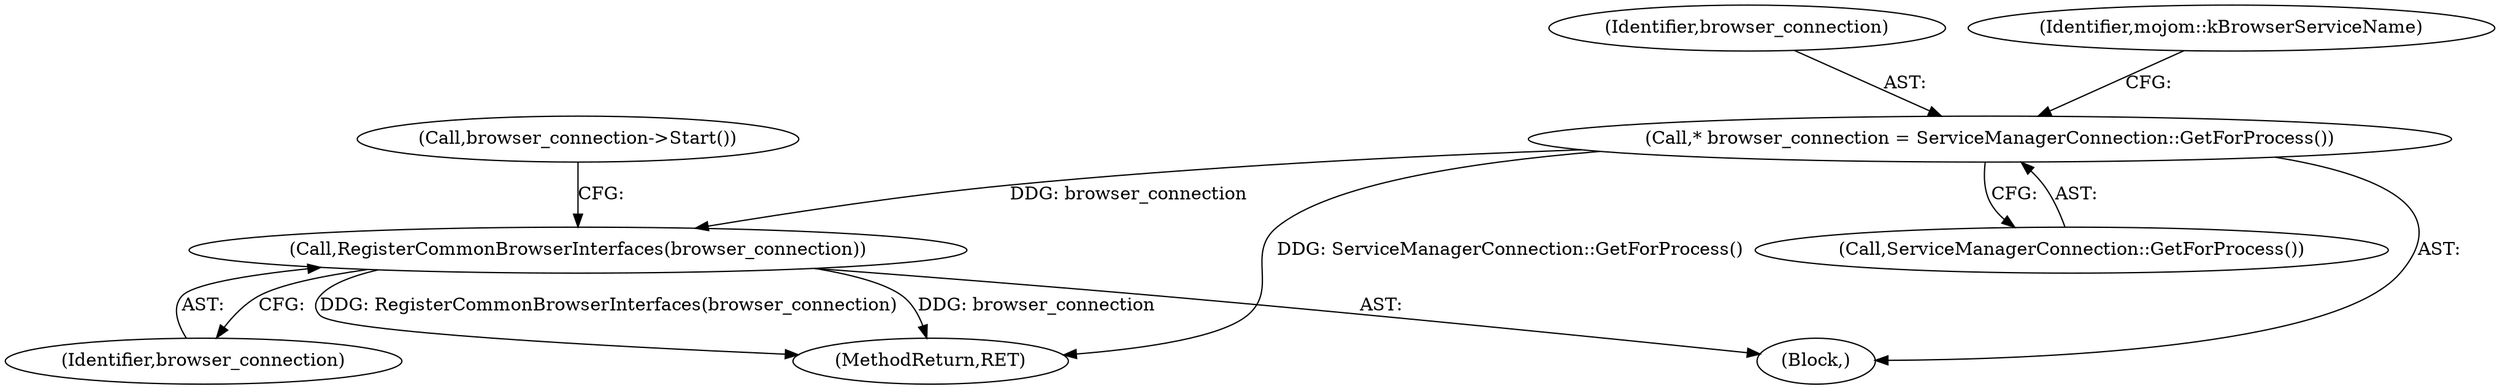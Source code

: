 digraph "0_Chrome_bc1f34b9be509f1404f0bb1ba1947614d5f0bcd1_3@API" {
"1000185" [label="(Call,* browser_connection = ServiceManagerConnection::GetForProcess())"];
"1000323" [label="(Call,RegisterCommonBrowserInterfaces(browser_connection))"];
"1000331" [label="(MethodReturn,RET)"];
"1000185" [label="(Call,* browser_connection = ServiceManagerConnection::GetForProcess())"];
"1000101" [label="(Block,)"];
"1000186" [label="(Identifier,browser_connection)"];
"1000187" [label="(Call,ServiceManagerConnection::GetForProcess())"];
"1000325" [label="(Call,browser_connection->Start())"];
"1000324" [label="(Identifier,browser_connection)"];
"1000191" [label="(Identifier,mojom::kBrowserServiceName)"];
"1000323" [label="(Call,RegisterCommonBrowserInterfaces(browser_connection))"];
"1000185" -> "1000101"  [label="AST: "];
"1000185" -> "1000187"  [label="CFG: "];
"1000186" -> "1000185"  [label="AST: "];
"1000187" -> "1000185"  [label="AST: "];
"1000191" -> "1000185"  [label="CFG: "];
"1000185" -> "1000331"  [label="DDG: ServiceManagerConnection::GetForProcess()"];
"1000185" -> "1000323"  [label="DDG: browser_connection"];
"1000323" -> "1000101"  [label="AST: "];
"1000323" -> "1000324"  [label="CFG: "];
"1000324" -> "1000323"  [label="AST: "];
"1000325" -> "1000323"  [label="CFG: "];
"1000323" -> "1000331"  [label="DDG: browser_connection"];
"1000323" -> "1000331"  [label="DDG: RegisterCommonBrowserInterfaces(browser_connection)"];
}

